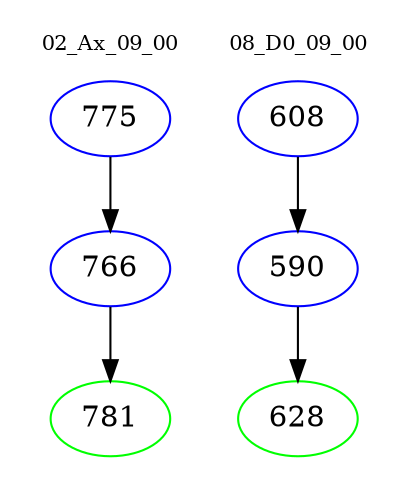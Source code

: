 digraph{
subgraph cluster_0 {
color = white
label = "02_Ax_09_00";
fontsize=10;
T0_775 [label="775", color="blue"]
T0_775 -> T0_766 [color="black"]
T0_766 [label="766", color="blue"]
T0_766 -> T0_781 [color="black"]
T0_781 [label="781", color="green"]
}
subgraph cluster_1 {
color = white
label = "08_D0_09_00";
fontsize=10;
T1_608 [label="608", color="blue"]
T1_608 -> T1_590 [color="black"]
T1_590 [label="590", color="blue"]
T1_590 -> T1_628 [color="black"]
T1_628 [label="628", color="green"]
}
}
